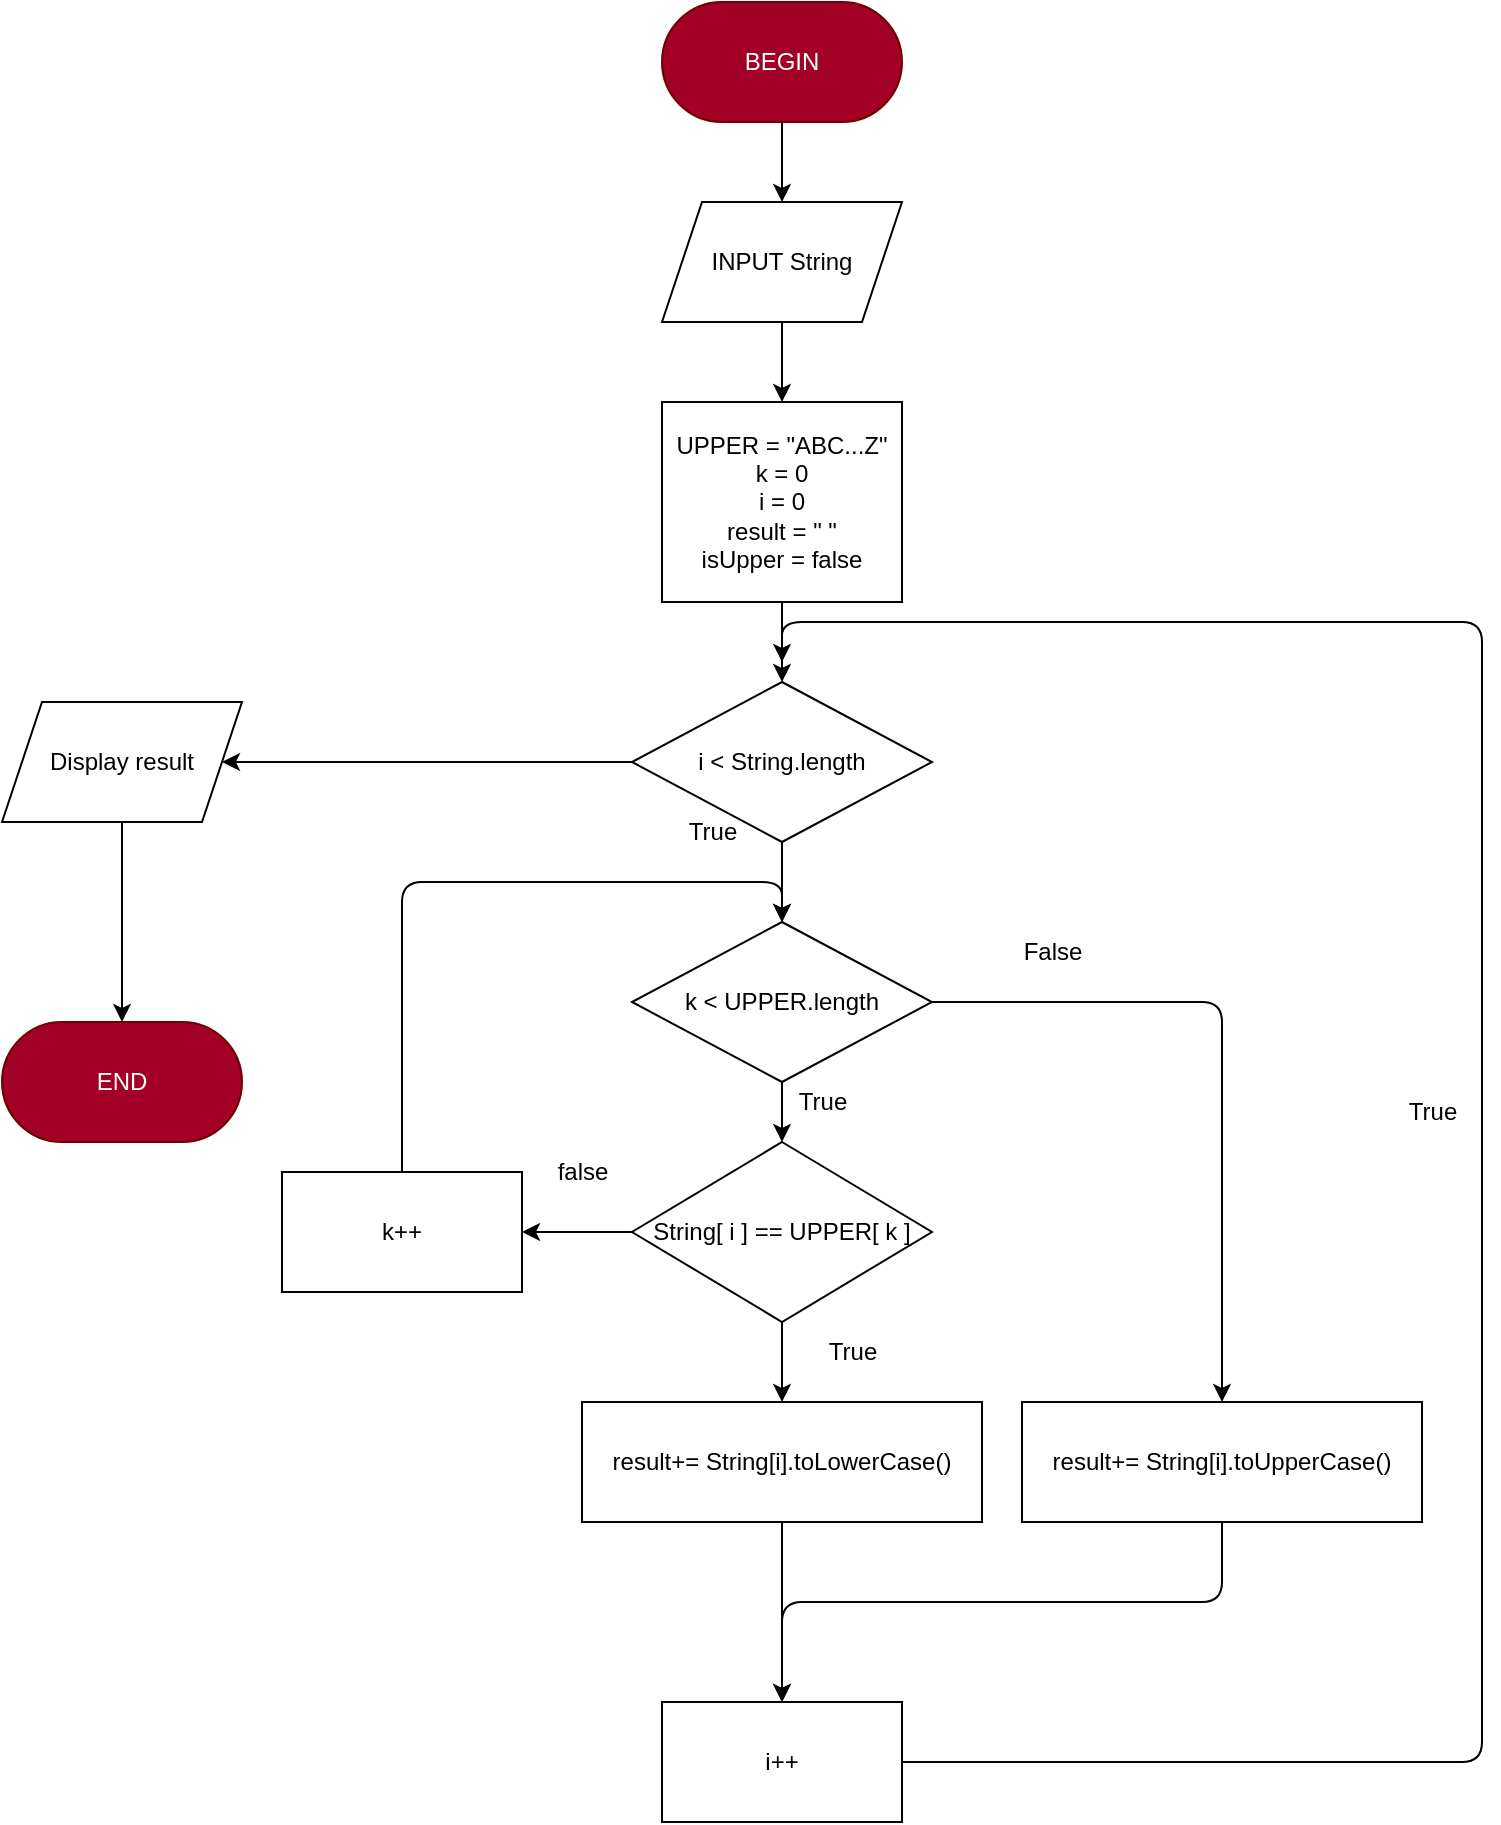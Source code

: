 <mxfile>
    <diagram id="k4MYBjj-jZqnisliazQi" name="Page-1">
        <mxGraphModel dx="2573" dy="1060" grid="1" gridSize="10" guides="1" tooltips="1" connect="1" arrows="1" fold="1" page="1" pageScale="1" pageWidth="850" pageHeight="1100" math="0" shadow="0">
            <root>
                <mxCell id="0"/>
                <mxCell id="1" parent="0"/>
                <mxCell id="4" style="edgeStyle=none;html=1;exitX=0.5;exitY=1;exitDx=0;exitDy=0;entryX=0.5;entryY=0;entryDx=0;entryDy=0;" edge="1" parent="1" source="2" target="3">
                    <mxGeometry relative="1" as="geometry"/>
                </mxCell>
                <mxCell id="2" value="BEGIN" style="rounded=1;whiteSpace=wrap;html=1;arcSize=50;fillColor=#a20025;fontColor=#ffffff;strokeColor=#6F0000;" vertex="1" parent="1">
                    <mxGeometry x="440" width="120" height="60" as="geometry"/>
                </mxCell>
                <mxCell id="6" style="edgeStyle=none;html=1;exitX=0.5;exitY=1;exitDx=0;exitDy=0;entryX=0.5;entryY=0;entryDx=0;entryDy=0;" edge="1" parent="1" source="3" target="5">
                    <mxGeometry relative="1" as="geometry"/>
                </mxCell>
                <mxCell id="3" value="INPUT String" style="shape=parallelogram;perimeter=parallelogramPerimeter;whiteSpace=wrap;html=1;fixedSize=1;" vertex="1" parent="1">
                    <mxGeometry x="440" y="100" width="120" height="60" as="geometry"/>
                </mxCell>
                <mxCell id="8" style="edgeStyle=none;html=1;exitX=0.5;exitY=1;exitDx=0;exitDy=0;entryX=0.5;entryY=0;entryDx=0;entryDy=0;" edge="1" parent="1" source="5" target="7">
                    <mxGeometry relative="1" as="geometry"/>
                </mxCell>
                <mxCell id="5" value="UPPER = &quot;ABC...Z&quot;&lt;br&gt;k = 0&lt;br&gt;i = 0&lt;br&gt;result = &quot; &quot;&lt;br&gt;isUpper = false" style="rounded=0;whiteSpace=wrap;html=1;" vertex="1" parent="1">
                    <mxGeometry x="440" y="200" width="120" height="100" as="geometry"/>
                </mxCell>
                <mxCell id="10" style="edgeStyle=none;html=1;exitX=0.5;exitY=1;exitDx=0;exitDy=0;entryX=0.5;entryY=0;entryDx=0;entryDy=0;" edge="1" parent="1" source="7" target="9">
                    <mxGeometry relative="1" as="geometry"/>
                </mxCell>
                <mxCell id="42" style="edgeStyle=none;html=1;exitX=0;exitY=0.5;exitDx=0;exitDy=0;entryX=1;entryY=0.5;entryDx=0;entryDy=0;" edge="1" parent="1" source="7" target="43">
                    <mxGeometry relative="1" as="geometry">
                        <mxPoint x="910" y="380.118" as="targetPoint"/>
                    </mxGeometry>
                </mxCell>
                <mxCell id="7" value="i &amp;lt; String.length" style="rhombus;whiteSpace=wrap;html=1;" vertex="1" parent="1">
                    <mxGeometry x="425" y="340" width="150" height="80" as="geometry"/>
                </mxCell>
                <mxCell id="13" style="edgeStyle=none;html=1;exitX=0.5;exitY=1;exitDx=0;exitDy=0;entryX=0.5;entryY=0;entryDx=0;entryDy=0;" edge="1" parent="1" source="9" target="12">
                    <mxGeometry relative="1" as="geometry"/>
                </mxCell>
                <mxCell id="38" style="edgeStyle=none;html=1;exitX=1;exitY=0.5;exitDx=0;exitDy=0;entryX=0.5;entryY=0;entryDx=0;entryDy=0;" edge="1" parent="1" source="9" target="28">
                    <mxGeometry relative="1" as="geometry">
                        <mxPoint x="670" y="500" as="targetPoint"/>
                        <Array as="points">
                            <mxPoint x="720" y="500"/>
                        </Array>
                    </mxGeometry>
                </mxCell>
                <mxCell id="9" value="k &amp;lt; UPPER.length" style="rhombus;whiteSpace=wrap;html=1;" vertex="1" parent="1">
                    <mxGeometry x="425" y="460" width="150" height="80" as="geometry"/>
                </mxCell>
                <mxCell id="15" style="edgeStyle=none;html=1;exitX=0.5;exitY=1;exitDx=0;exitDy=0;entryX=0.5;entryY=0;entryDx=0;entryDy=0;" edge="1" parent="1" source="12" target="14">
                    <mxGeometry relative="1" as="geometry"/>
                </mxCell>
                <mxCell id="17" style="edgeStyle=none;html=1;exitX=0;exitY=0.5;exitDx=0;exitDy=0;entryX=1;entryY=0.5;entryDx=0;entryDy=0;" edge="1" parent="1" source="12" target="16">
                    <mxGeometry relative="1" as="geometry"/>
                </mxCell>
                <mxCell id="12" value="String[ i ] == UPPER[ k ]" style="rhombus;whiteSpace=wrap;html=1;" vertex="1" parent="1">
                    <mxGeometry x="425" y="570" width="150" height="90" as="geometry"/>
                </mxCell>
                <mxCell id="35" style="edgeStyle=none;html=1;exitX=0.5;exitY=1;exitDx=0;exitDy=0;entryX=0.5;entryY=0;entryDx=0;entryDy=0;" edge="1" parent="1" source="14" target="33">
                    <mxGeometry relative="1" as="geometry"/>
                </mxCell>
                <mxCell id="14" value="result+= String[i].toLowerCase()" style="rounded=0;whiteSpace=wrap;html=1;" vertex="1" parent="1">
                    <mxGeometry x="400" y="700" width="200" height="60" as="geometry"/>
                </mxCell>
                <mxCell id="18" style="edgeStyle=none;html=1;exitX=0.5;exitY=0;exitDx=0;exitDy=0;entryX=0.5;entryY=0;entryDx=0;entryDy=0;" edge="1" parent="1" source="16" target="9">
                    <mxGeometry relative="1" as="geometry">
                        <Array as="points">
                            <mxPoint x="310" y="440"/>
                            <mxPoint x="500" y="440"/>
                        </Array>
                    </mxGeometry>
                </mxCell>
                <mxCell id="16" value="k++" style="rounded=0;whiteSpace=wrap;html=1;" vertex="1" parent="1">
                    <mxGeometry x="250" y="585" width="120" height="60" as="geometry"/>
                </mxCell>
                <mxCell id="19" value="True" style="text;html=1;align=center;verticalAlign=middle;resizable=0;points=[];autosize=1;strokeColor=none;fillColor=none;" vertex="1" parent="1">
                    <mxGeometry x="495" y="535" width="50" height="30" as="geometry"/>
                </mxCell>
                <mxCell id="20" value="True" style="text;html=1;align=center;verticalAlign=middle;resizable=0;points=[];autosize=1;strokeColor=none;fillColor=none;" vertex="1" parent="1">
                    <mxGeometry x="510" y="660" width="50" height="30" as="geometry"/>
                </mxCell>
                <mxCell id="21" value="True" style="text;html=1;align=center;verticalAlign=middle;resizable=0;points=[];autosize=1;strokeColor=none;fillColor=none;" vertex="1" parent="1">
                    <mxGeometry x="440" y="400" width="50" height="30" as="geometry"/>
                </mxCell>
                <mxCell id="39" style="edgeStyle=none;html=1;exitX=0.5;exitY=1;exitDx=0;exitDy=0;entryX=0.5;entryY=0;entryDx=0;entryDy=0;" edge="1" parent="1" source="28" target="33">
                    <mxGeometry relative="1" as="geometry">
                        <Array as="points">
                            <mxPoint x="720" y="800"/>
                            <mxPoint x="500" y="800"/>
                        </Array>
                    </mxGeometry>
                </mxCell>
                <mxCell id="28" value="result+= String[i].toUpperCase()" style="rounded=0;whiteSpace=wrap;html=1;" vertex="1" parent="1">
                    <mxGeometry x="620" y="700" width="200" height="60" as="geometry"/>
                </mxCell>
                <mxCell id="30" value="True" style="text;html=1;align=center;verticalAlign=middle;resizable=0;points=[];autosize=1;strokeColor=none;fillColor=none;" vertex="1" parent="1">
                    <mxGeometry x="800" y="540" width="50" height="30" as="geometry"/>
                </mxCell>
                <mxCell id="32" value="False" style="text;html=1;align=center;verticalAlign=middle;resizable=0;points=[];autosize=1;strokeColor=none;fillColor=none;" vertex="1" parent="1">
                    <mxGeometry x="610" y="460" width="50" height="30" as="geometry"/>
                </mxCell>
                <mxCell id="33" value="i++" style="rounded=0;whiteSpace=wrap;html=1;" vertex="1" parent="1">
                    <mxGeometry x="440" y="850" width="120" height="60" as="geometry"/>
                </mxCell>
                <mxCell id="34" value="false" style="text;html=1;align=center;verticalAlign=middle;resizable=0;points=[];autosize=1;strokeColor=none;fillColor=none;" vertex="1" parent="1">
                    <mxGeometry x="375" y="570" width="50" height="30" as="geometry"/>
                </mxCell>
                <mxCell id="40" style="edgeStyle=none;html=1;exitX=1;exitY=0.5;exitDx=0;exitDy=0;" edge="1" parent="1" source="33">
                    <mxGeometry relative="1" as="geometry">
                        <mxPoint x="500" y="330" as="targetPoint"/>
                        <mxPoint x="560" y="880" as="sourcePoint"/>
                        <Array as="points">
                            <mxPoint x="850" y="880"/>
                            <mxPoint x="850" y="310"/>
                            <mxPoint x="500" y="310"/>
                        </Array>
                    </mxGeometry>
                </mxCell>
                <mxCell id="41" value="END" style="rounded=1;whiteSpace=wrap;html=1;arcSize=50;fillColor=#a20025;fontColor=#ffffff;strokeColor=#6F0000;" vertex="1" parent="1">
                    <mxGeometry x="110" y="510" width="120" height="60" as="geometry"/>
                </mxCell>
                <mxCell id="44" style="edgeStyle=none;html=1;exitX=0.5;exitY=1;exitDx=0;exitDy=0;entryX=0.5;entryY=0;entryDx=0;entryDy=0;" edge="1" parent="1" source="43" target="41">
                    <mxGeometry relative="1" as="geometry"/>
                </mxCell>
                <mxCell id="43" value="Display result" style="shape=parallelogram;perimeter=parallelogramPerimeter;whiteSpace=wrap;html=1;fixedSize=1;" vertex="1" parent="1">
                    <mxGeometry x="110" y="350" width="120" height="60" as="geometry"/>
                </mxCell>
            </root>
        </mxGraphModel>
    </diagram>
</mxfile>